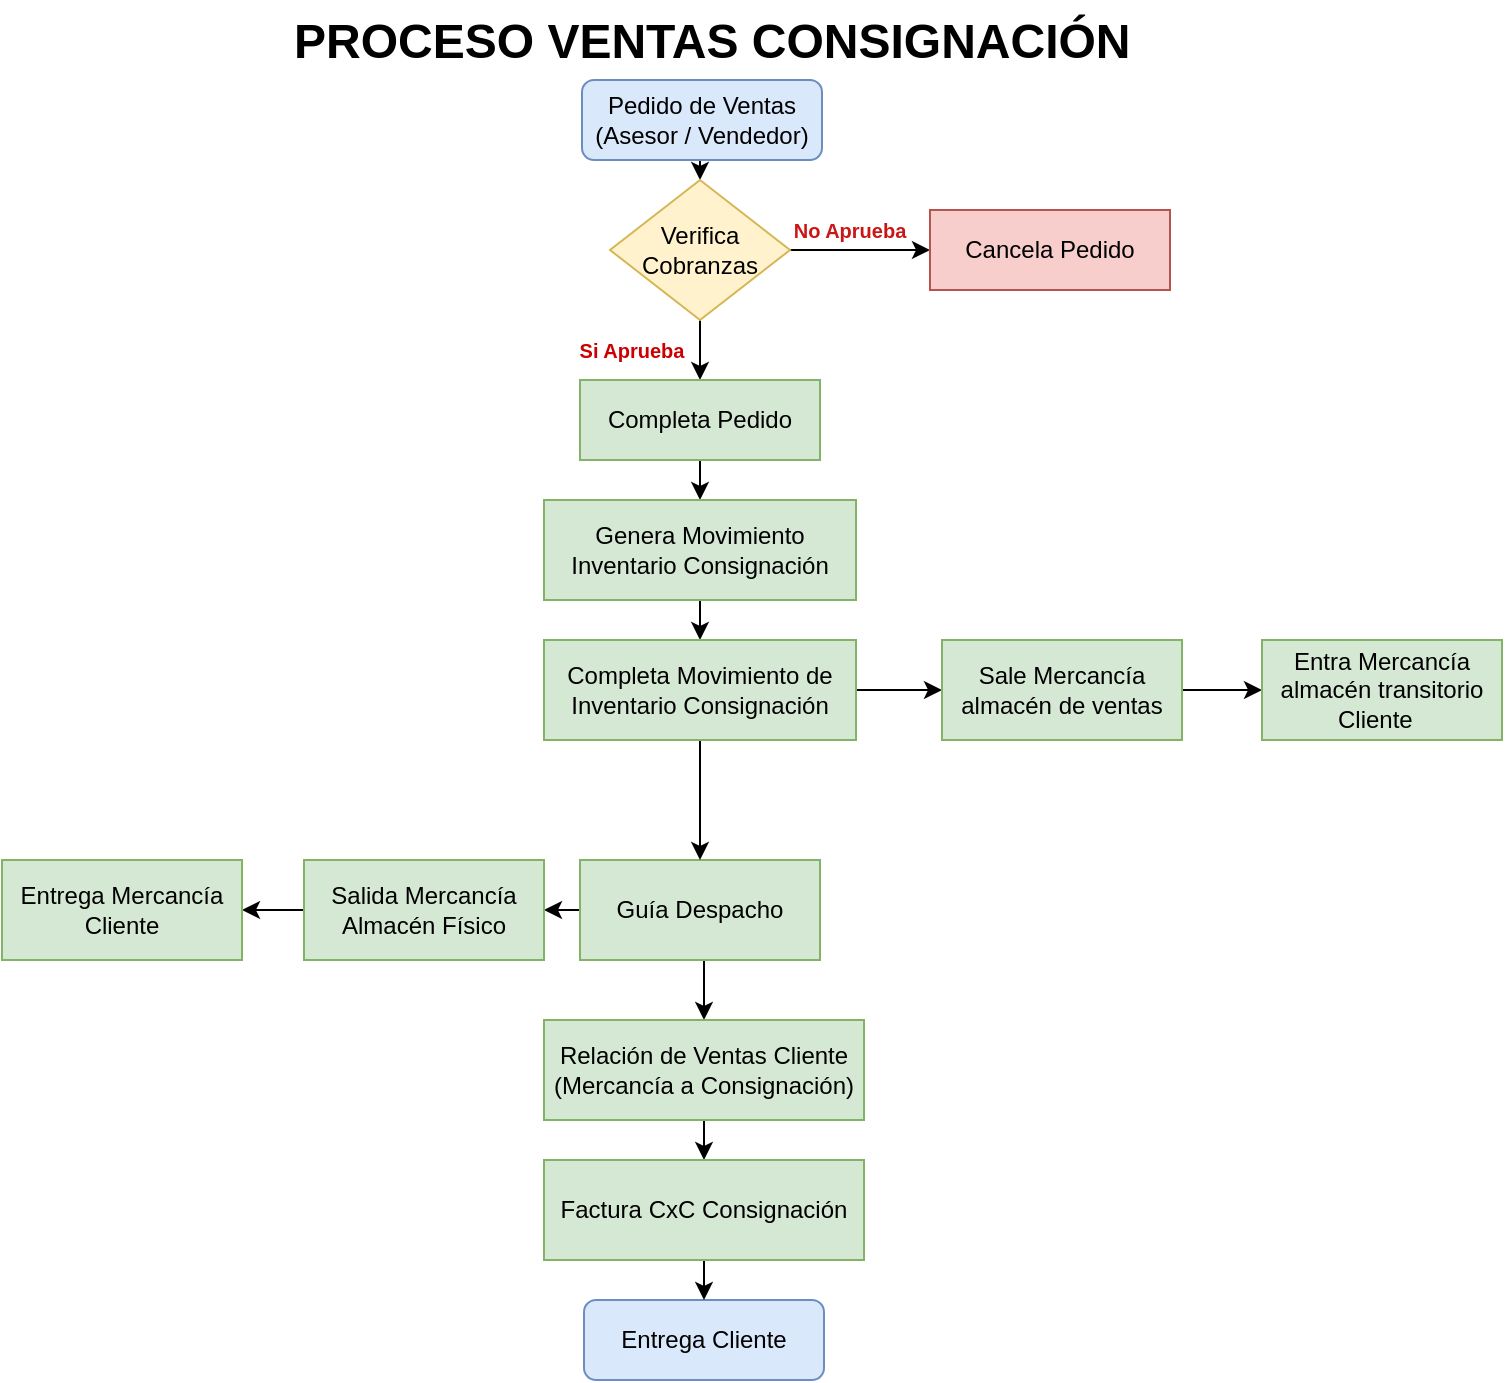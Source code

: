 <mxfile version="24.3.1" type="github">
  <diagram id="C5RBs43oDa-KdzZeNtuy" name="Page-1">
    <mxGraphModel dx="880" dy="460" grid="1" gridSize="10" guides="1" tooltips="1" connect="1" arrows="1" fold="1" page="1" pageScale="1" pageWidth="827" pageHeight="1169" math="0" shadow="0">
      <root>
        <mxCell id="WIyWlLk6GJQsqaUBKTNV-0" />
        <mxCell id="WIyWlLk6GJQsqaUBKTNV-1" parent="WIyWlLk6GJQsqaUBKTNV-0" />
        <mxCell id="XN2w0pDdBCyBByruVOo4-0" style="edgeStyle=orthogonalEdgeStyle;rounded=0;orthogonalLoop=1;jettySize=auto;html=1;exitX=0.5;exitY=1;exitDx=0;exitDy=0;entryX=0.5;entryY=0;entryDx=0;entryDy=0;" edge="1" parent="WIyWlLk6GJQsqaUBKTNV-1" source="WIyWlLk6GJQsqaUBKTNV-3" target="LbvMlj1gCTwGpWhYF-W6-6">
          <mxGeometry relative="1" as="geometry" />
        </mxCell>
        <mxCell id="WIyWlLk6GJQsqaUBKTNV-3" value="Pedido de Ventas&lt;div&gt;(Asesor / Vendedor)&lt;/div&gt;" style="rounded=1;whiteSpace=wrap;html=1;fontSize=12;glass=0;strokeWidth=1;shadow=0;fillColor=#dae8fc;strokeColor=#6c8ebf;" parent="WIyWlLk6GJQsqaUBKTNV-1" vertex="1">
          <mxGeometry x="340" y="40" width="120" height="40" as="geometry" />
        </mxCell>
        <mxCell id="TdNWlox60DfVPguthIeo-2" style="edgeStyle=orthogonalEdgeStyle;rounded=0;orthogonalLoop=1;jettySize=auto;html=1;exitX=1;exitY=0.5;exitDx=0;exitDy=0;entryX=0;entryY=0.5;entryDx=0;entryDy=0;" parent="WIyWlLk6GJQsqaUBKTNV-1" source="LbvMlj1gCTwGpWhYF-W6-6" target="LbvMlj1gCTwGpWhYF-W6-25" edge="1">
          <mxGeometry relative="1" as="geometry" />
        </mxCell>
        <mxCell id="TdNWlox60DfVPguthIeo-5" style="edgeStyle=orthogonalEdgeStyle;rounded=0;orthogonalLoop=1;jettySize=auto;html=1;exitX=0.5;exitY=1;exitDx=0;exitDy=0;" parent="WIyWlLk6GJQsqaUBKTNV-1" source="LbvMlj1gCTwGpWhYF-W6-6" edge="1">
          <mxGeometry relative="1" as="geometry">
            <mxPoint x="399" y="190" as="targetPoint" />
          </mxGeometry>
        </mxCell>
        <mxCell id="LbvMlj1gCTwGpWhYF-W6-6" value="Verifica Cobranzas" style="rhombus;whiteSpace=wrap;html=1;fillColor=#fff2cc;strokeColor=#d6b656;" parent="WIyWlLk6GJQsqaUBKTNV-1" vertex="1">
          <mxGeometry x="354" y="90" width="90" height="70" as="geometry" />
        </mxCell>
        <mxCell id="LbvMlj1gCTwGpWhYF-W6-21" value="&lt;font color=&quot;#ca1616&quot; style=&quot;font-size: 10px;&quot;&gt;&lt;b&gt;No Aprueba&lt;/b&gt;&lt;/font&gt;" style="text;html=1;align=center;verticalAlign=middle;whiteSpace=wrap;rounded=0;" parent="WIyWlLk6GJQsqaUBKTNV-1" vertex="1">
          <mxGeometry x="444" y="100" width="60" height="30" as="geometry" />
        </mxCell>
        <mxCell id="LbvMlj1gCTwGpWhYF-W6-24" value="&lt;font color=&quot;#cc0000&quot; style=&quot;font-size: 10px;&quot;&gt;&lt;b&gt;Si Aprueba&lt;/b&gt;&lt;/font&gt;" style="text;html=1;align=center;verticalAlign=middle;whiteSpace=wrap;rounded=0;" parent="WIyWlLk6GJQsqaUBKTNV-1" vertex="1">
          <mxGeometry x="335" y="160" width="60" height="30" as="geometry" />
        </mxCell>
        <mxCell id="LbvMlj1gCTwGpWhYF-W6-25" value="Cancela Pedido" style="rounded=0;whiteSpace=wrap;html=1;fillColor=#f8cecc;strokeColor=#b85450;" parent="WIyWlLk6GJQsqaUBKTNV-1" vertex="1">
          <mxGeometry x="514" y="105" width="120" height="40" as="geometry" />
        </mxCell>
        <mxCell id="TdNWlox60DfVPguthIeo-17" style="edgeStyle=orthogonalEdgeStyle;rounded=0;orthogonalLoop=1;jettySize=auto;html=1;exitX=0.5;exitY=1;exitDx=0;exitDy=0;entryX=0.5;entryY=0;entryDx=0;entryDy=0;" parent="WIyWlLk6GJQsqaUBKTNV-1" source="LbvMlj1gCTwGpWhYF-W6-31" target="LbvMlj1gCTwGpWhYF-W6-36" edge="1">
          <mxGeometry relative="1" as="geometry" />
        </mxCell>
        <mxCell id="LbvMlj1gCTwGpWhYF-W6-31" value="Completa Pedido" style="rounded=0;whiteSpace=wrap;html=1;fillColor=#d5e8d4;strokeColor=#82b366;" parent="WIyWlLk6GJQsqaUBKTNV-1" vertex="1">
          <mxGeometry x="339" y="190" width="120" height="40" as="geometry" />
        </mxCell>
        <mxCell id="TdNWlox60DfVPguthIeo-18" style="edgeStyle=orthogonalEdgeStyle;rounded=0;orthogonalLoop=1;jettySize=auto;html=1;exitX=0.5;exitY=1;exitDx=0;exitDy=0;entryX=0.5;entryY=0;entryDx=0;entryDy=0;" parent="WIyWlLk6GJQsqaUBKTNV-1" source="LbvMlj1gCTwGpWhYF-W6-36" target="TdNWlox60DfVPguthIeo-6" edge="1">
          <mxGeometry relative="1" as="geometry" />
        </mxCell>
        <mxCell id="LbvMlj1gCTwGpWhYF-W6-36" value="Genera Movimiento Inventario Consignación" style="rounded=0;whiteSpace=wrap;html=1;fillColor=#d5e8d4;strokeColor=#82b366;" parent="WIyWlLk6GJQsqaUBKTNV-1" vertex="1">
          <mxGeometry x="321" y="250" width="156" height="50" as="geometry" />
        </mxCell>
        <mxCell id="TdNWlox60DfVPguthIeo-15" style="edgeStyle=orthogonalEdgeStyle;rounded=0;orthogonalLoop=1;jettySize=auto;html=1;exitX=0;exitY=0.5;exitDx=0;exitDy=0;entryX=1;entryY=0.5;entryDx=0;entryDy=0;" parent="WIyWlLk6GJQsqaUBKTNV-1" source="LbvMlj1gCTwGpWhYF-W6-50" target="TdNWlox60DfVPguthIeo-11" edge="1">
          <mxGeometry relative="1" as="geometry" />
        </mxCell>
        <mxCell id="XN2w0pDdBCyBByruVOo4-2" style="edgeStyle=orthogonalEdgeStyle;rounded=0;orthogonalLoop=1;jettySize=auto;html=1;exitX=0.5;exitY=1;exitDx=0;exitDy=0;entryX=0.5;entryY=0;entryDx=0;entryDy=0;" edge="1" parent="WIyWlLk6GJQsqaUBKTNV-1" source="LbvMlj1gCTwGpWhYF-W6-50" target="TdNWlox60DfVPguthIeo-19">
          <mxGeometry relative="1" as="geometry" />
        </mxCell>
        <mxCell id="LbvMlj1gCTwGpWhYF-W6-50" value="Guía Despacho" style="rounded=0;whiteSpace=wrap;html=1;fillColor=#d5e8d4;strokeColor=#82b366;" parent="WIyWlLk6GJQsqaUBKTNV-1" vertex="1">
          <mxGeometry x="339" y="430" width="120" height="50" as="geometry" />
        </mxCell>
        <mxCell id="LbvMlj1gCTwGpWhYF-W6-52" value="Entrega Cliente" style="rounded=1;whiteSpace=wrap;html=1;fontSize=12;glass=0;strokeWidth=1;shadow=0;fillColor=#dae8fc;strokeColor=#6c8ebf;" parent="WIyWlLk6GJQsqaUBKTNV-1" vertex="1">
          <mxGeometry x="341" y="650" width="120" height="40" as="geometry" />
        </mxCell>
        <mxCell id="LbvMlj1gCTwGpWhYF-W6-57" value="&lt;h1 style=&quot;margin-top: 0px;&quot;&gt;PROCESO VENTAS CONSIGNACIÓN&lt;/h1&gt;" style="text;html=1;whiteSpace=wrap;overflow=hidden;rounded=0;" parent="WIyWlLk6GJQsqaUBKTNV-1" vertex="1">
          <mxGeometry x="194" width="440" height="40" as="geometry" />
        </mxCell>
        <mxCell id="TdNWlox60DfVPguthIeo-14" style="edgeStyle=orthogonalEdgeStyle;rounded=0;orthogonalLoop=1;jettySize=auto;html=1;exitX=0.5;exitY=1;exitDx=0;exitDy=0;" parent="WIyWlLk6GJQsqaUBKTNV-1" source="TdNWlox60DfVPguthIeo-6" target="LbvMlj1gCTwGpWhYF-W6-50" edge="1">
          <mxGeometry relative="1" as="geometry" />
        </mxCell>
        <mxCell id="XN2w0pDdBCyBByruVOo4-5" style="edgeStyle=orthogonalEdgeStyle;rounded=0;orthogonalLoop=1;jettySize=auto;html=1;exitX=1;exitY=0.5;exitDx=0;exitDy=0;entryX=0;entryY=0.5;entryDx=0;entryDy=0;" edge="1" parent="WIyWlLk6GJQsqaUBKTNV-1" source="TdNWlox60DfVPguthIeo-6" target="TdNWlox60DfVPguthIeo-7">
          <mxGeometry relative="1" as="geometry" />
        </mxCell>
        <mxCell id="TdNWlox60DfVPguthIeo-6" value="Completa Movimiento de Inventario Consignación" style="rounded=0;whiteSpace=wrap;html=1;fillColor=#d5e8d4;strokeColor=#82b366;" parent="WIyWlLk6GJQsqaUBKTNV-1" vertex="1">
          <mxGeometry x="321" y="320" width="156" height="50" as="geometry" />
        </mxCell>
        <mxCell id="XN2w0pDdBCyBByruVOo4-6" style="edgeStyle=orthogonalEdgeStyle;rounded=0;orthogonalLoop=1;jettySize=auto;html=1;exitX=1;exitY=0.5;exitDx=0;exitDy=0;entryX=0;entryY=0.5;entryDx=0;entryDy=0;" edge="1" parent="WIyWlLk6GJQsqaUBKTNV-1" source="TdNWlox60DfVPguthIeo-7" target="TdNWlox60DfVPguthIeo-8">
          <mxGeometry relative="1" as="geometry" />
        </mxCell>
        <mxCell id="TdNWlox60DfVPguthIeo-7" value="Sale Mercancía almacén de ventas" style="rounded=0;whiteSpace=wrap;html=1;fillColor=#d5e8d4;strokeColor=#82b366;" parent="WIyWlLk6GJQsqaUBKTNV-1" vertex="1">
          <mxGeometry x="520" y="320" width="120" height="50" as="geometry" />
        </mxCell>
        <mxCell id="TdNWlox60DfVPguthIeo-8" value="Entra Mercancía almacén transitorio Cliente&amp;nbsp;&amp;nbsp;" style="rounded=0;whiteSpace=wrap;html=1;fillColor=#d5e8d4;strokeColor=#82b366;" parent="WIyWlLk6GJQsqaUBKTNV-1" vertex="1">
          <mxGeometry x="680" y="320" width="120" height="50" as="geometry" />
        </mxCell>
        <mxCell id="TdNWlox60DfVPguthIeo-16" style="edgeStyle=orthogonalEdgeStyle;rounded=0;orthogonalLoop=1;jettySize=auto;html=1;exitX=0;exitY=0.5;exitDx=0;exitDy=0;entryX=1;entryY=0.5;entryDx=0;entryDy=0;" parent="WIyWlLk6GJQsqaUBKTNV-1" source="TdNWlox60DfVPguthIeo-11" target="TdNWlox60DfVPguthIeo-12" edge="1">
          <mxGeometry relative="1" as="geometry" />
        </mxCell>
        <mxCell id="TdNWlox60DfVPguthIeo-11" value="Salida Mercancía Almacén Físico" style="rounded=0;whiteSpace=wrap;html=1;fillColor=#d5e8d4;strokeColor=#82b366;" parent="WIyWlLk6GJQsqaUBKTNV-1" vertex="1">
          <mxGeometry x="201" y="430" width="120" height="50" as="geometry" />
        </mxCell>
        <mxCell id="TdNWlox60DfVPguthIeo-12" value="Entrega Mercancía Cliente" style="rounded=0;whiteSpace=wrap;html=1;fillColor=#d5e8d4;strokeColor=#82b366;" parent="WIyWlLk6GJQsqaUBKTNV-1" vertex="1">
          <mxGeometry x="50" y="430" width="120" height="50" as="geometry" />
        </mxCell>
        <mxCell id="XN2w0pDdBCyBByruVOo4-3" style="edgeStyle=orthogonalEdgeStyle;rounded=0;orthogonalLoop=1;jettySize=auto;html=1;exitX=0.5;exitY=1;exitDx=0;exitDy=0;entryX=0.5;entryY=0;entryDx=0;entryDy=0;" edge="1" parent="WIyWlLk6GJQsqaUBKTNV-1" source="TdNWlox60DfVPguthIeo-19" target="XN2w0pDdBCyBByruVOo4-1">
          <mxGeometry relative="1" as="geometry" />
        </mxCell>
        <mxCell id="TdNWlox60DfVPguthIeo-19" value="Relación de Ventas Cliente (Mercancía a Consignación)" style="rounded=0;whiteSpace=wrap;html=1;fillColor=#d5e8d4;strokeColor=#82b366;" parent="WIyWlLk6GJQsqaUBKTNV-1" vertex="1">
          <mxGeometry x="321" y="510" width="160" height="50" as="geometry" />
        </mxCell>
        <mxCell id="XN2w0pDdBCyBByruVOo4-4" style="edgeStyle=orthogonalEdgeStyle;rounded=0;orthogonalLoop=1;jettySize=auto;html=1;exitX=0.5;exitY=1;exitDx=0;exitDy=0;entryX=0.5;entryY=0;entryDx=0;entryDy=0;" edge="1" parent="WIyWlLk6GJQsqaUBKTNV-1" source="XN2w0pDdBCyBByruVOo4-1" target="LbvMlj1gCTwGpWhYF-W6-52">
          <mxGeometry relative="1" as="geometry" />
        </mxCell>
        <mxCell id="XN2w0pDdBCyBByruVOo4-1" value="Factura CxC Consignación" style="rounded=0;whiteSpace=wrap;html=1;fillColor=#d5e8d4;strokeColor=#82b366;" vertex="1" parent="WIyWlLk6GJQsqaUBKTNV-1">
          <mxGeometry x="321" y="580" width="160" height="50" as="geometry" />
        </mxCell>
      </root>
    </mxGraphModel>
  </diagram>
</mxfile>
